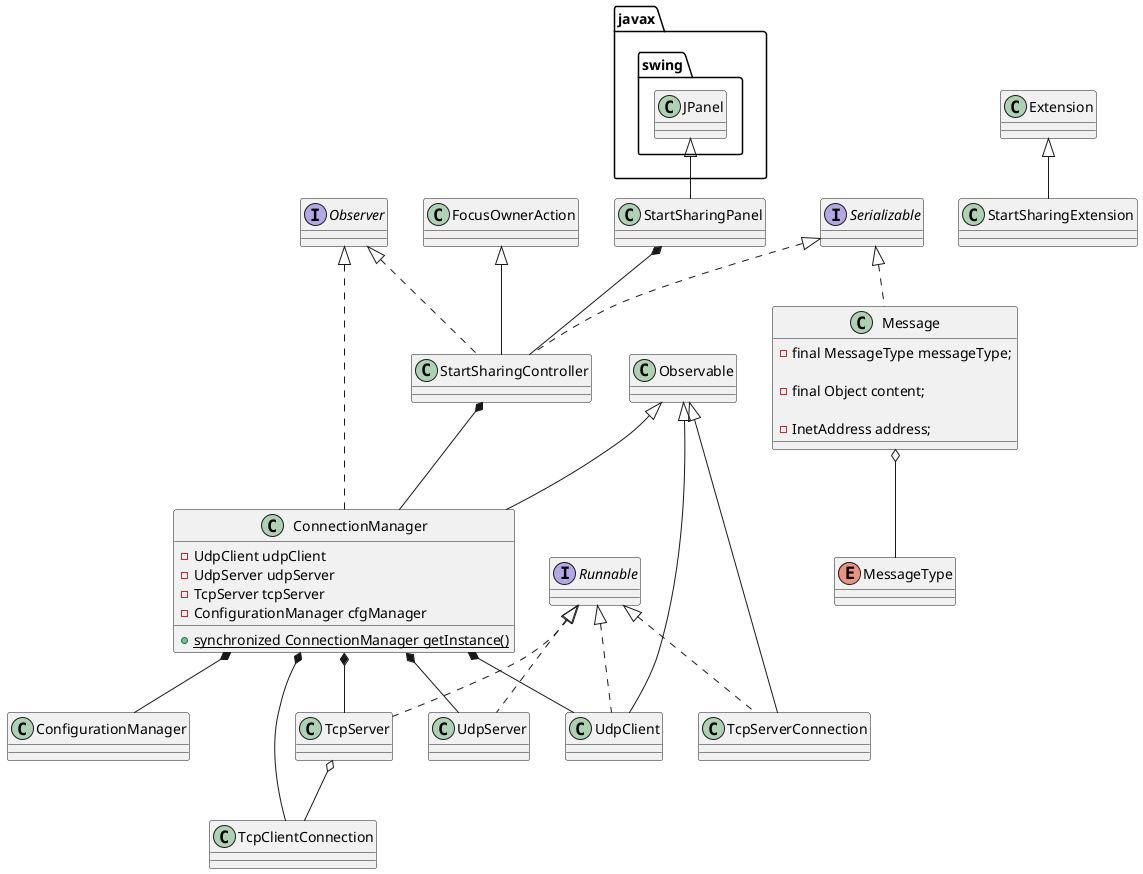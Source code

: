 @startuml doc-files/ipc01_01_ClassDiagram.png

class ConfigurationManager
class ConnectionManager extends Observable implements Observer

class ConnectionManager{
     -UdpClient udpClient
     -UdpServer udpServer
     -TcpServer tcpServer
     -ConfigurationManager cfgManager

    + {static} synchronized ConnectionManager getInstance()
    
}
enum MessageType
class Message implements Serializable{
    - final MessageType messageType;

    - final Object content;
    
    - InetAddress address;
}

class StartSharingController extends FocusOwnerAction implements Observer, Serializable

class StartSharingExtension extends Extension

class StartSharingPanel extends javax.swing.JPanel

class TcpServer implements Runnable

class TcpServerConnection extends Observable implements Runnable

class TcpClientConnection

class UdpClient extends Observable implements Runnable

class UdpServer implements Runnable

ConnectionManager *-- TcpServer
ConnectionManager *-- UdpServer
ConnectionManager *-- UdpClient
ConnectionManager *-- TcpClientConnection
ConnectionManager *-- ConfigurationManager

TcpServer o-- TcpClientConnection
Message o-- MessageType

StartSharingController *-- ConnectionManager
StartSharingPanel *-- StartSharingController

@enduml